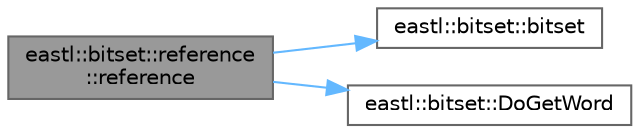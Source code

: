 digraph "eastl::bitset::reference::reference"
{
 // LATEX_PDF_SIZE
  bgcolor="transparent";
  edge [fontname=Helvetica,fontsize=10,labelfontname=Helvetica,labelfontsize=10];
  node [fontname=Helvetica,fontsize=10,shape=box,height=0.2,width=0.4];
  rankdir="LR";
  Node1 [id="Node000001",label="eastl::bitset::reference\l::reference",height=0.2,width=0.4,color="gray40", fillcolor="grey60", style="filled", fontcolor="black",tooltip=" "];
  Node1 -> Node2 [id="edge3_Node000001_Node000002",color="steelblue1",style="solid",tooltip=" "];
  Node2 [id="Node000002",label="eastl::bitset::bitset",height=0.2,width=0.4,color="grey40", fillcolor="white", style="filled",URL="$classeastl_1_1bitset.html#aea4ecdc41a3a876fae9063446c2df201",tooltip=" "];
  Node1 -> Node3 [id="edge4_Node000001_Node000003",color="steelblue1",style="solid",tooltip=" "];
  Node3 [id="Node000003",label="eastl::bitset::DoGetWord",height=0.2,width=0.4,color="grey40", fillcolor="white", style="filled",URL="$classeastl_1_1bitset.html#a287f26a200cafae3ce564f06098bd9ab",tooltip=" "];
}
